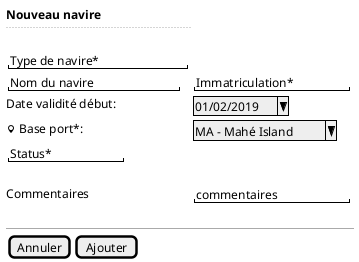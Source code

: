 @startsalt
{
  <b>Nouveau navire
  ..

  .

  { "Type de navire*       "}
  { "Nom du navire        "} | { "Immatriculation*   "}
  Date validité début:  | { ^01/02/2019^ }
  <&map-marker> Base port*:     | { ^MA - Mahé Island^ }
  { "Status*       "}

  .
  Commentaires              | { "commentaires       "}
  .
  -- | --
  | {[Annuler] | [Ajouter]}
}
@endsalt
